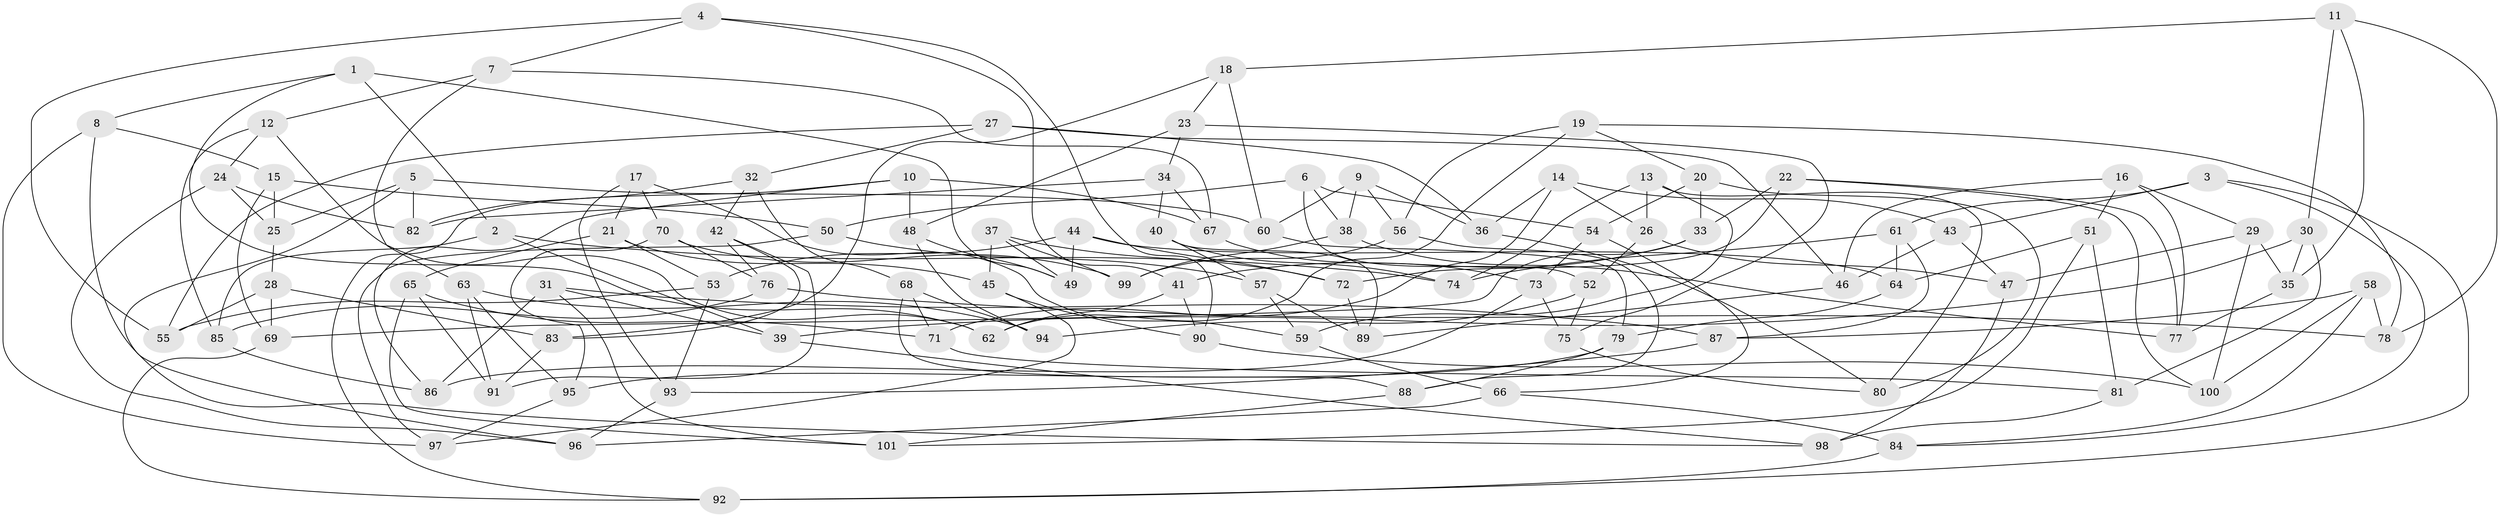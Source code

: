 // Generated by graph-tools (version 1.1) at 2025/50/03/09/25 03:50:45]
// undirected, 101 vertices, 202 edges
graph export_dot {
graph [start="1"]
  node [color=gray90,style=filled];
  1;
  2;
  3;
  4;
  5;
  6;
  7;
  8;
  9;
  10;
  11;
  12;
  13;
  14;
  15;
  16;
  17;
  18;
  19;
  20;
  21;
  22;
  23;
  24;
  25;
  26;
  27;
  28;
  29;
  30;
  31;
  32;
  33;
  34;
  35;
  36;
  37;
  38;
  39;
  40;
  41;
  42;
  43;
  44;
  45;
  46;
  47;
  48;
  49;
  50;
  51;
  52;
  53;
  54;
  55;
  56;
  57;
  58;
  59;
  60;
  61;
  62;
  63;
  64;
  65;
  66;
  67;
  68;
  69;
  70;
  71;
  72;
  73;
  74;
  75;
  76;
  77;
  78;
  79;
  80;
  81;
  82;
  83;
  84;
  85;
  86;
  87;
  88;
  89;
  90;
  91;
  92;
  93;
  94;
  95;
  96;
  97;
  98;
  99;
  100;
  101;
  1 -- 62;
  1 -- 2;
  1 -- 49;
  1 -- 8;
  2 -- 85;
  2 -- 74;
  2 -- 39;
  3 -- 92;
  3 -- 84;
  3 -- 43;
  3 -- 61;
  4 -- 55;
  4 -- 7;
  4 -- 41;
  4 -- 90;
  5 -- 96;
  5 -- 25;
  5 -- 82;
  5 -- 60;
  6 -- 50;
  6 -- 38;
  6 -- 52;
  6 -- 54;
  7 -- 12;
  7 -- 63;
  7 -- 67;
  8 -- 15;
  8 -- 97;
  8 -- 98;
  9 -- 56;
  9 -- 38;
  9 -- 36;
  9 -- 60;
  10 -- 86;
  10 -- 67;
  10 -- 92;
  10 -- 48;
  11 -- 78;
  11 -- 30;
  11 -- 35;
  11 -- 18;
  12 -- 85;
  12 -- 62;
  12 -- 24;
  13 -- 59;
  13 -- 26;
  13 -- 80;
  13 -- 74;
  14 -- 71;
  14 -- 36;
  14 -- 26;
  14 -- 43;
  15 -- 25;
  15 -- 69;
  15 -- 50;
  16 -- 51;
  16 -- 29;
  16 -- 77;
  16 -- 46;
  17 -- 59;
  17 -- 93;
  17 -- 21;
  17 -- 70;
  18 -- 60;
  18 -- 23;
  18 -- 83;
  19 -- 20;
  19 -- 62;
  19 -- 56;
  19 -- 78;
  20 -- 54;
  20 -- 80;
  20 -- 33;
  21 -- 53;
  21 -- 65;
  21 -- 45;
  22 -- 72;
  22 -- 33;
  22 -- 100;
  22 -- 77;
  23 -- 34;
  23 -- 48;
  23 -- 75;
  24 -- 96;
  24 -- 25;
  24 -- 82;
  25 -- 28;
  26 -- 52;
  26 -- 47;
  27 -- 32;
  27 -- 36;
  27 -- 46;
  27 -- 55;
  28 -- 55;
  28 -- 83;
  28 -- 69;
  29 -- 100;
  29 -- 35;
  29 -- 47;
  30 -- 35;
  30 -- 39;
  30 -- 81;
  31 -- 87;
  31 -- 86;
  31 -- 39;
  31 -- 101;
  32 -- 82;
  32 -- 68;
  32 -- 42;
  33 -- 69;
  33 -- 41;
  34 -- 82;
  34 -- 40;
  34 -- 67;
  35 -- 77;
  36 -- 80;
  37 -- 99;
  37 -- 49;
  37 -- 72;
  37 -- 45;
  38 -- 77;
  38 -- 99;
  39 -- 98;
  40 -- 74;
  40 -- 57;
  40 -- 89;
  41 -- 62;
  41 -- 90;
  42 -- 83;
  42 -- 91;
  42 -- 76;
  43 -- 47;
  43 -- 46;
  44 -- 49;
  44 -- 53;
  44 -- 72;
  44 -- 64;
  45 -- 90;
  45 -- 97;
  46 -- 89;
  47 -- 98;
  48 -- 94;
  48 -- 49;
  50 -- 57;
  50 -- 97;
  51 -- 81;
  51 -- 101;
  51 -- 64;
  52 -- 75;
  52 -- 94;
  53 -- 55;
  53 -- 93;
  54 -- 66;
  54 -- 73;
  56 -- 99;
  56 -- 88;
  57 -- 89;
  57 -- 59;
  58 -- 84;
  58 -- 78;
  58 -- 100;
  58 -- 87;
  59 -- 66;
  60 -- 79;
  61 -- 74;
  61 -- 64;
  61 -- 87;
  63 -- 95;
  63 -- 94;
  63 -- 91;
  64 -- 79;
  65 -- 71;
  65 -- 91;
  65 -- 101;
  66 -- 96;
  66 -- 84;
  67 -- 73;
  68 -- 88;
  68 -- 71;
  68 -- 94;
  69 -- 92;
  70 -- 95;
  70 -- 76;
  70 -- 99;
  71 -- 81;
  72 -- 89;
  73 -- 75;
  73 -- 86;
  75 -- 80;
  76 -- 85;
  76 -- 78;
  79 -- 88;
  79 -- 95;
  81 -- 98;
  83 -- 91;
  84 -- 92;
  85 -- 86;
  87 -- 93;
  88 -- 101;
  90 -- 100;
  93 -- 96;
  95 -- 97;
}
